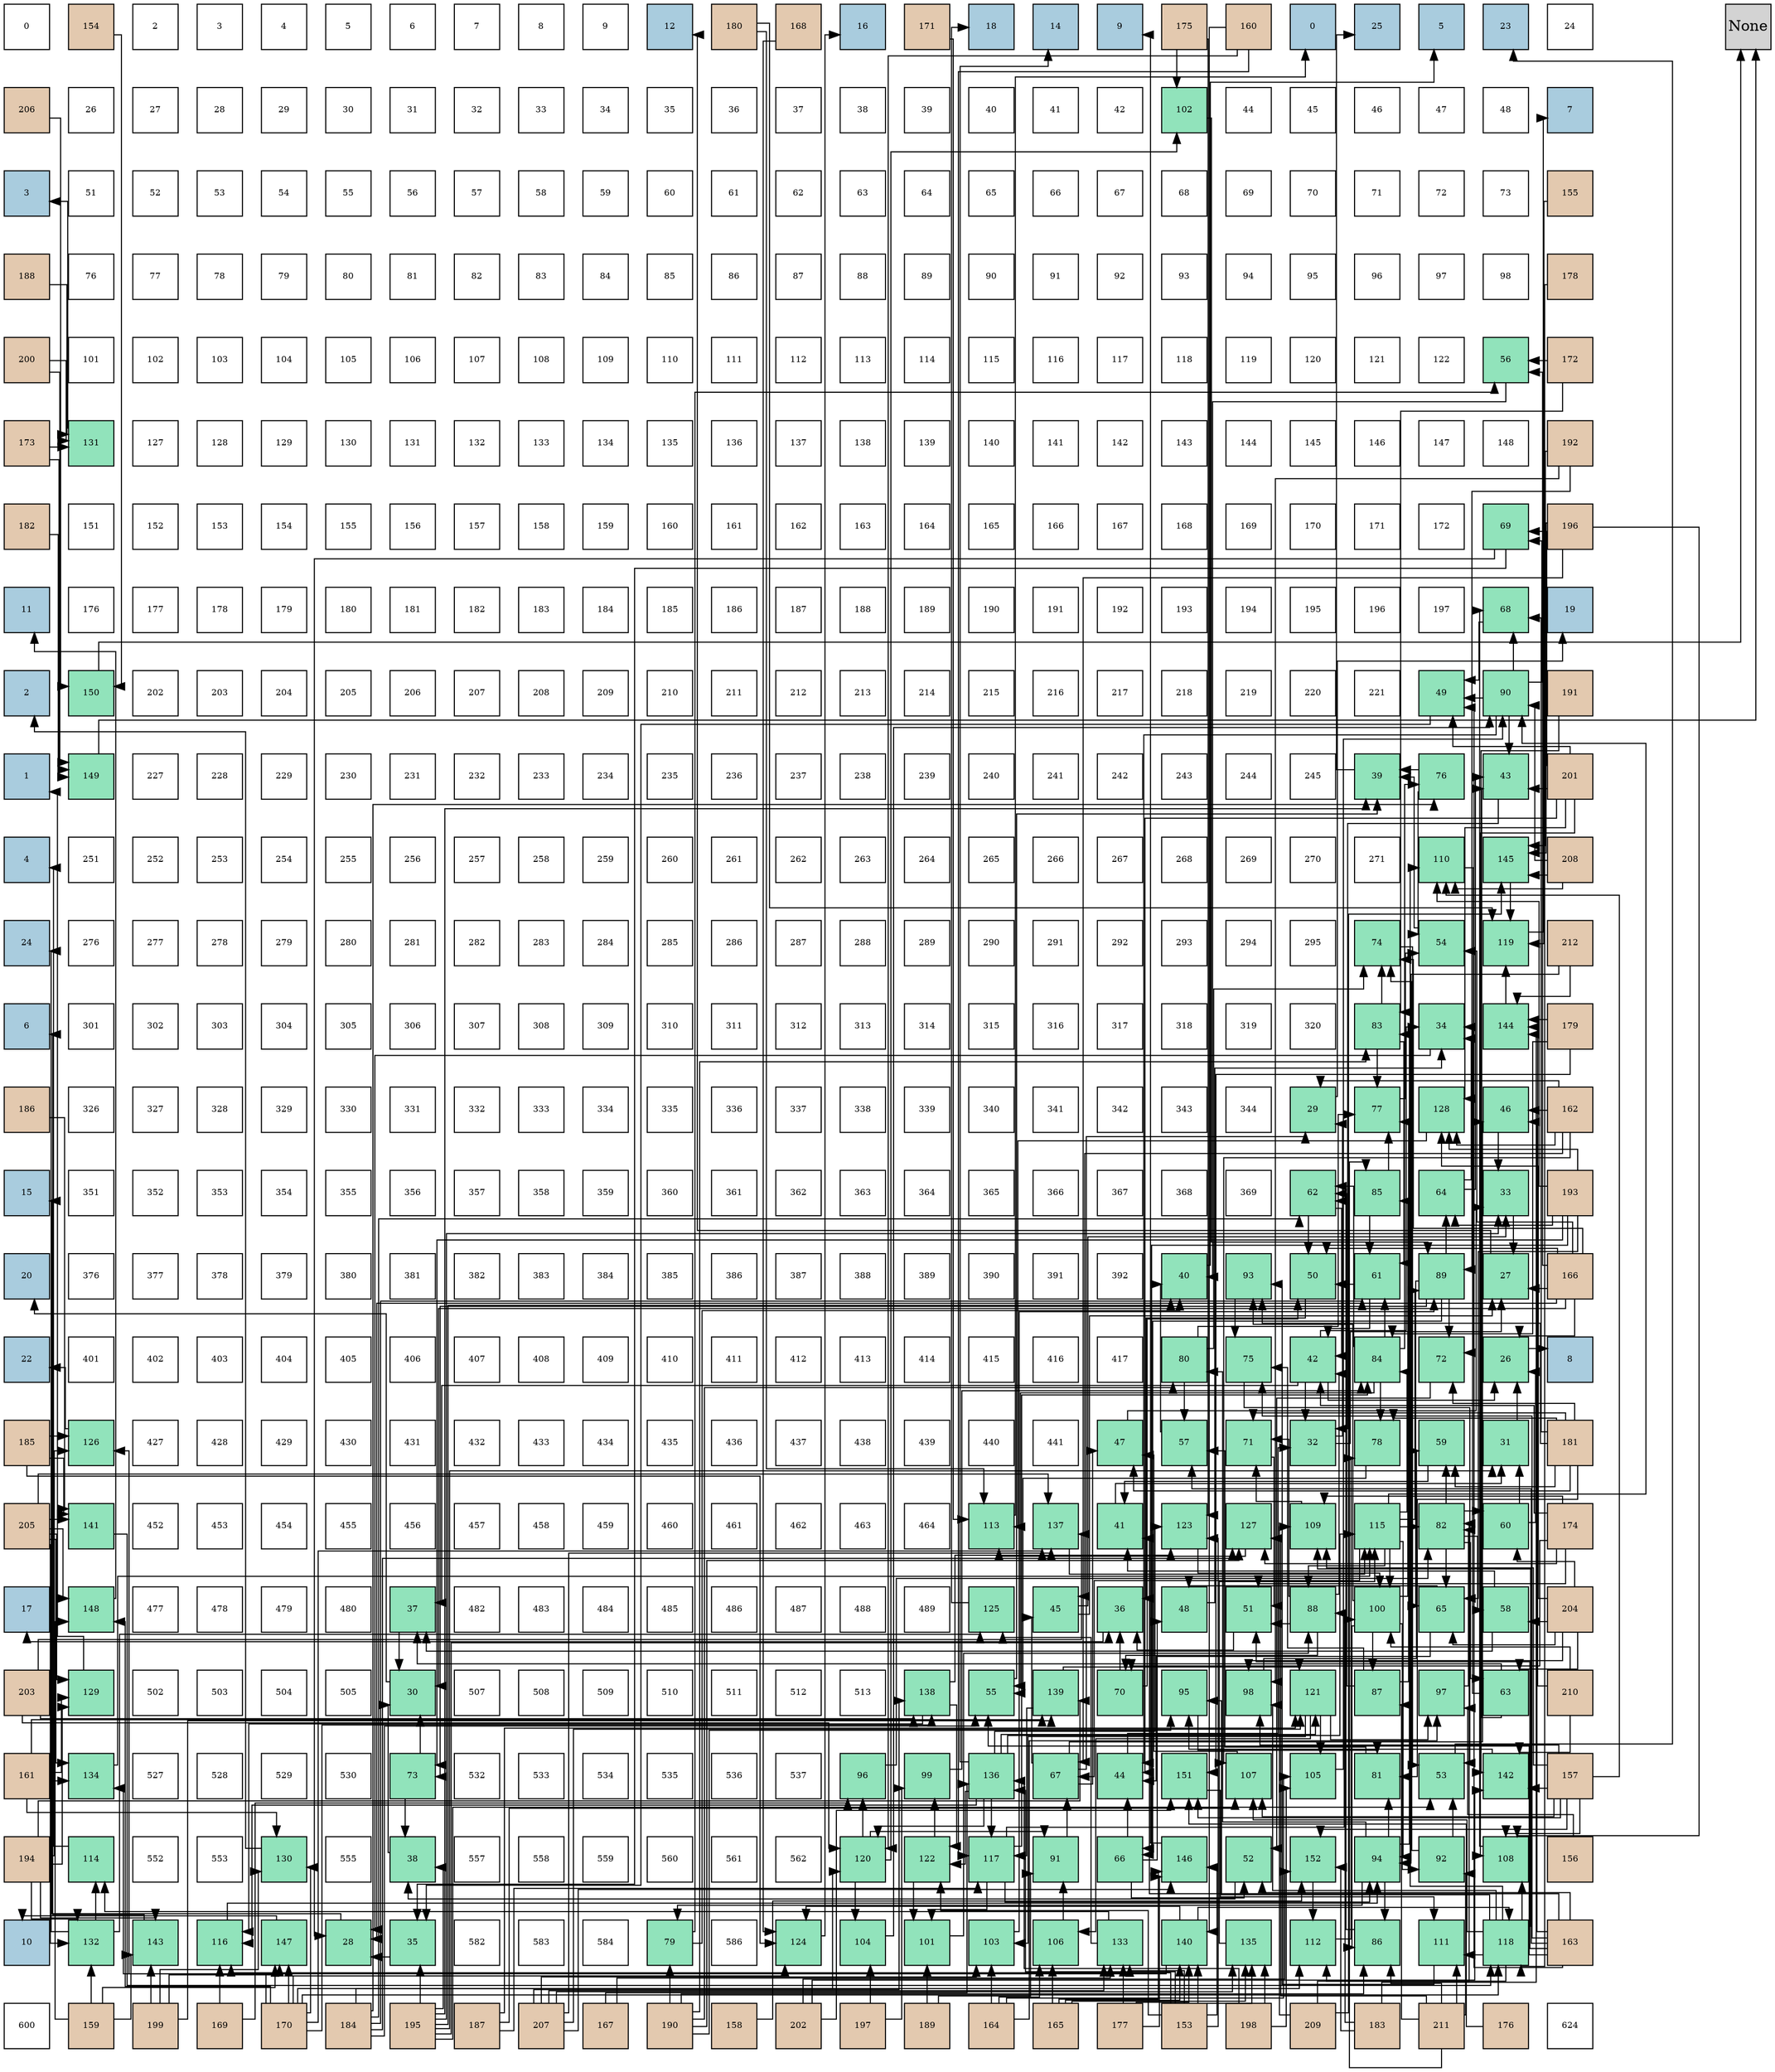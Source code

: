 digraph layout{
 rankdir=TB;
 splines=ortho;
 node [style=filled shape=square fixedsize=true width=0.6];
0[label="0", fontsize=8, fillcolor="#ffffff"];
1[label="154", fontsize=8, fillcolor="#e3c9af"];
2[label="2", fontsize=8, fillcolor="#ffffff"];
3[label="3", fontsize=8, fillcolor="#ffffff"];
4[label="4", fontsize=8, fillcolor="#ffffff"];
5[label="5", fontsize=8, fillcolor="#ffffff"];
6[label="6", fontsize=8, fillcolor="#ffffff"];
7[label="7", fontsize=8, fillcolor="#ffffff"];
8[label="8", fontsize=8, fillcolor="#ffffff"];
9[label="9", fontsize=8, fillcolor="#ffffff"];
10[label="12", fontsize=8, fillcolor="#a9ccde"];
11[label="180", fontsize=8, fillcolor="#e3c9af"];
12[label="168", fontsize=8, fillcolor="#e3c9af"];
13[label="16", fontsize=8, fillcolor="#a9ccde"];
14[label="171", fontsize=8, fillcolor="#e3c9af"];
15[label="18", fontsize=8, fillcolor="#a9ccde"];
16[label="14", fontsize=8, fillcolor="#a9ccde"];
17[label="9", fontsize=8, fillcolor="#a9ccde"];
18[label="175", fontsize=8, fillcolor="#e3c9af"];
19[label="160", fontsize=8, fillcolor="#e3c9af"];
20[label="0", fontsize=8, fillcolor="#a9ccde"];
21[label="25", fontsize=8, fillcolor="#a9ccde"];
22[label="5", fontsize=8, fillcolor="#a9ccde"];
23[label="23", fontsize=8, fillcolor="#a9ccde"];
24[label="24", fontsize=8, fillcolor="#ffffff"];
25[label="206", fontsize=8, fillcolor="#e3c9af"];
26[label="26", fontsize=8, fillcolor="#ffffff"];
27[label="27", fontsize=8, fillcolor="#ffffff"];
28[label="28", fontsize=8, fillcolor="#ffffff"];
29[label="29", fontsize=8, fillcolor="#ffffff"];
30[label="30", fontsize=8, fillcolor="#ffffff"];
31[label="31", fontsize=8, fillcolor="#ffffff"];
32[label="32", fontsize=8, fillcolor="#ffffff"];
33[label="33", fontsize=8, fillcolor="#ffffff"];
34[label="34", fontsize=8, fillcolor="#ffffff"];
35[label="35", fontsize=8, fillcolor="#ffffff"];
36[label="36", fontsize=8, fillcolor="#ffffff"];
37[label="37", fontsize=8, fillcolor="#ffffff"];
38[label="38", fontsize=8, fillcolor="#ffffff"];
39[label="39", fontsize=8, fillcolor="#ffffff"];
40[label="40", fontsize=8, fillcolor="#ffffff"];
41[label="41", fontsize=8, fillcolor="#ffffff"];
42[label="42", fontsize=8, fillcolor="#ffffff"];
43[label="102", fontsize=8, fillcolor="#91e3bb"];
44[label="44", fontsize=8, fillcolor="#ffffff"];
45[label="45", fontsize=8, fillcolor="#ffffff"];
46[label="46", fontsize=8, fillcolor="#ffffff"];
47[label="47", fontsize=8, fillcolor="#ffffff"];
48[label="48", fontsize=8, fillcolor="#ffffff"];
49[label="7", fontsize=8, fillcolor="#a9ccde"];
50[label="3", fontsize=8, fillcolor="#a9ccde"];
51[label="51", fontsize=8, fillcolor="#ffffff"];
52[label="52", fontsize=8, fillcolor="#ffffff"];
53[label="53", fontsize=8, fillcolor="#ffffff"];
54[label="54", fontsize=8, fillcolor="#ffffff"];
55[label="55", fontsize=8, fillcolor="#ffffff"];
56[label="56", fontsize=8, fillcolor="#ffffff"];
57[label="57", fontsize=8, fillcolor="#ffffff"];
58[label="58", fontsize=8, fillcolor="#ffffff"];
59[label="59", fontsize=8, fillcolor="#ffffff"];
60[label="60", fontsize=8, fillcolor="#ffffff"];
61[label="61", fontsize=8, fillcolor="#ffffff"];
62[label="62", fontsize=8, fillcolor="#ffffff"];
63[label="63", fontsize=8, fillcolor="#ffffff"];
64[label="64", fontsize=8, fillcolor="#ffffff"];
65[label="65", fontsize=8, fillcolor="#ffffff"];
66[label="66", fontsize=8, fillcolor="#ffffff"];
67[label="67", fontsize=8, fillcolor="#ffffff"];
68[label="68", fontsize=8, fillcolor="#ffffff"];
69[label="69", fontsize=8, fillcolor="#ffffff"];
70[label="70", fontsize=8, fillcolor="#ffffff"];
71[label="71", fontsize=8, fillcolor="#ffffff"];
72[label="72", fontsize=8, fillcolor="#ffffff"];
73[label="73", fontsize=8, fillcolor="#ffffff"];
74[label="155", fontsize=8, fillcolor="#e3c9af"];
75[label="188", fontsize=8, fillcolor="#e3c9af"];
76[label="76", fontsize=8, fillcolor="#ffffff"];
77[label="77", fontsize=8, fillcolor="#ffffff"];
78[label="78", fontsize=8, fillcolor="#ffffff"];
79[label="79", fontsize=8, fillcolor="#ffffff"];
80[label="80", fontsize=8, fillcolor="#ffffff"];
81[label="81", fontsize=8, fillcolor="#ffffff"];
82[label="82", fontsize=8, fillcolor="#ffffff"];
83[label="83", fontsize=8, fillcolor="#ffffff"];
84[label="84", fontsize=8, fillcolor="#ffffff"];
85[label="85", fontsize=8, fillcolor="#ffffff"];
86[label="86", fontsize=8, fillcolor="#ffffff"];
87[label="87", fontsize=8, fillcolor="#ffffff"];
88[label="88", fontsize=8, fillcolor="#ffffff"];
89[label="89", fontsize=8, fillcolor="#ffffff"];
90[label="90", fontsize=8, fillcolor="#ffffff"];
91[label="91", fontsize=8, fillcolor="#ffffff"];
92[label="92", fontsize=8, fillcolor="#ffffff"];
93[label="93", fontsize=8, fillcolor="#ffffff"];
94[label="94", fontsize=8, fillcolor="#ffffff"];
95[label="95", fontsize=8, fillcolor="#ffffff"];
96[label="96", fontsize=8, fillcolor="#ffffff"];
97[label="97", fontsize=8, fillcolor="#ffffff"];
98[label="98", fontsize=8, fillcolor="#ffffff"];
99[label="178", fontsize=8, fillcolor="#e3c9af"];
100[label="200", fontsize=8, fillcolor="#e3c9af"];
101[label="101", fontsize=8, fillcolor="#ffffff"];
102[label="102", fontsize=8, fillcolor="#ffffff"];
103[label="103", fontsize=8, fillcolor="#ffffff"];
104[label="104", fontsize=8, fillcolor="#ffffff"];
105[label="105", fontsize=8, fillcolor="#ffffff"];
106[label="106", fontsize=8, fillcolor="#ffffff"];
107[label="107", fontsize=8, fillcolor="#ffffff"];
108[label="108", fontsize=8, fillcolor="#ffffff"];
109[label="109", fontsize=8, fillcolor="#ffffff"];
110[label="110", fontsize=8, fillcolor="#ffffff"];
111[label="111", fontsize=8, fillcolor="#ffffff"];
112[label="112", fontsize=8, fillcolor="#ffffff"];
113[label="113", fontsize=8, fillcolor="#ffffff"];
114[label="114", fontsize=8, fillcolor="#ffffff"];
115[label="115", fontsize=8, fillcolor="#ffffff"];
116[label="116", fontsize=8, fillcolor="#ffffff"];
117[label="117", fontsize=8, fillcolor="#ffffff"];
118[label="118", fontsize=8, fillcolor="#ffffff"];
119[label="119", fontsize=8, fillcolor="#ffffff"];
120[label="120", fontsize=8, fillcolor="#ffffff"];
121[label="121", fontsize=8, fillcolor="#ffffff"];
122[label="122", fontsize=8, fillcolor="#ffffff"];
123[label="56", fontsize=8, fillcolor="#91e3bb"];
124[label="172", fontsize=8, fillcolor="#e3c9af"];
125[label="173", fontsize=8, fillcolor="#e3c9af"];
126[label="131", fontsize=8, fillcolor="#91e3bb"];
127[label="127", fontsize=8, fillcolor="#ffffff"];
128[label="128", fontsize=8, fillcolor="#ffffff"];
129[label="129", fontsize=8, fillcolor="#ffffff"];
130[label="130", fontsize=8, fillcolor="#ffffff"];
131[label="131", fontsize=8, fillcolor="#ffffff"];
132[label="132", fontsize=8, fillcolor="#ffffff"];
133[label="133", fontsize=8, fillcolor="#ffffff"];
134[label="134", fontsize=8, fillcolor="#ffffff"];
135[label="135", fontsize=8, fillcolor="#ffffff"];
136[label="136", fontsize=8, fillcolor="#ffffff"];
137[label="137", fontsize=8, fillcolor="#ffffff"];
138[label="138", fontsize=8, fillcolor="#ffffff"];
139[label="139", fontsize=8, fillcolor="#ffffff"];
140[label="140", fontsize=8, fillcolor="#ffffff"];
141[label="141", fontsize=8, fillcolor="#ffffff"];
142[label="142", fontsize=8, fillcolor="#ffffff"];
143[label="143", fontsize=8, fillcolor="#ffffff"];
144[label="144", fontsize=8, fillcolor="#ffffff"];
145[label="145", fontsize=8, fillcolor="#ffffff"];
146[label="146", fontsize=8, fillcolor="#ffffff"];
147[label="147", fontsize=8, fillcolor="#ffffff"];
148[label="148", fontsize=8, fillcolor="#ffffff"];
149[label="192", fontsize=8, fillcolor="#e3c9af"];
150[label="182", fontsize=8, fillcolor="#e3c9af"];
151[label="151", fontsize=8, fillcolor="#ffffff"];
152[label="152", fontsize=8, fillcolor="#ffffff"];
153[label="153", fontsize=8, fillcolor="#ffffff"];
154[label="154", fontsize=8, fillcolor="#ffffff"];
155[label="155", fontsize=8, fillcolor="#ffffff"];
156[label="156", fontsize=8, fillcolor="#ffffff"];
157[label="157", fontsize=8, fillcolor="#ffffff"];
158[label="158", fontsize=8, fillcolor="#ffffff"];
159[label="159", fontsize=8, fillcolor="#ffffff"];
160[label="160", fontsize=8, fillcolor="#ffffff"];
161[label="161", fontsize=8, fillcolor="#ffffff"];
162[label="162", fontsize=8, fillcolor="#ffffff"];
163[label="163", fontsize=8, fillcolor="#ffffff"];
164[label="164", fontsize=8, fillcolor="#ffffff"];
165[label="165", fontsize=8, fillcolor="#ffffff"];
166[label="166", fontsize=8, fillcolor="#ffffff"];
167[label="167", fontsize=8, fillcolor="#ffffff"];
168[label="168", fontsize=8, fillcolor="#ffffff"];
169[label="169", fontsize=8, fillcolor="#ffffff"];
170[label="170", fontsize=8, fillcolor="#ffffff"];
171[label="171", fontsize=8, fillcolor="#ffffff"];
172[label="172", fontsize=8, fillcolor="#ffffff"];
173[label="69", fontsize=8, fillcolor="#91e3bb"];
174[label="196", fontsize=8, fillcolor="#e3c9af"];
175[label="11", fontsize=8, fillcolor="#a9ccde"];
176[label="176", fontsize=8, fillcolor="#ffffff"];
177[label="177", fontsize=8, fillcolor="#ffffff"];
178[label="178", fontsize=8, fillcolor="#ffffff"];
179[label="179", fontsize=8, fillcolor="#ffffff"];
180[label="180", fontsize=8, fillcolor="#ffffff"];
181[label="181", fontsize=8, fillcolor="#ffffff"];
182[label="182", fontsize=8, fillcolor="#ffffff"];
183[label="183", fontsize=8, fillcolor="#ffffff"];
184[label="184", fontsize=8, fillcolor="#ffffff"];
185[label="185", fontsize=8, fillcolor="#ffffff"];
186[label="186", fontsize=8, fillcolor="#ffffff"];
187[label="187", fontsize=8, fillcolor="#ffffff"];
188[label="188", fontsize=8, fillcolor="#ffffff"];
189[label="189", fontsize=8, fillcolor="#ffffff"];
190[label="190", fontsize=8, fillcolor="#ffffff"];
191[label="191", fontsize=8, fillcolor="#ffffff"];
192[label="192", fontsize=8, fillcolor="#ffffff"];
193[label="193", fontsize=8, fillcolor="#ffffff"];
194[label="194", fontsize=8, fillcolor="#ffffff"];
195[label="195", fontsize=8, fillcolor="#ffffff"];
196[label="196", fontsize=8, fillcolor="#ffffff"];
197[label="197", fontsize=8, fillcolor="#ffffff"];
198[label="68", fontsize=8, fillcolor="#91e3bb"];
199[label="19", fontsize=8, fillcolor="#a9ccde"];
200[label="2", fontsize=8, fillcolor="#a9ccde"];
201[label="150", fontsize=8, fillcolor="#91e3bb"];
202[label="202", fontsize=8, fillcolor="#ffffff"];
203[label="203", fontsize=8, fillcolor="#ffffff"];
204[label="204", fontsize=8, fillcolor="#ffffff"];
205[label="205", fontsize=8, fillcolor="#ffffff"];
206[label="206", fontsize=8, fillcolor="#ffffff"];
207[label="207", fontsize=8, fillcolor="#ffffff"];
208[label="208", fontsize=8, fillcolor="#ffffff"];
209[label="209", fontsize=8, fillcolor="#ffffff"];
210[label="210", fontsize=8, fillcolor="#ffffff"];
211[label="211", fontsize=8, fillcolor="#ffffff"];
212[label="212", fontsize=8, fillcolor="#ffffff"];
213[label="213", fontsize=8, fillcolor="#ffffff"];
214[label="214", fontsize=8, fillcolor="#ffffff"];
215[label="215", fontsize=8, fillcolor="#ffffff"];
216[label="216", fontsize=8, fillcolor="#ffffff"];
217[label="217", fontsize=8, fillcolor="#ffffff"];
218[label="218", fontsize=8, fillcolor="#ffffff"];
219[label="219", fontsize=8, fillcolor="#ffffff"];
220[label="220", fontsize=8, fillcolor="#ffffff"];
221[label="221", fontsize=8, fillcolor="#ffffff"];
222[label="49", fontsize=8, fillcolor="#91e3bb"];
223[label="90", fontsize=8, fillcolor="#91e3bb"];
224[label="191", fontsize=8, fillcolor="#e3c9af"];
225[label="1", fontsize=8, fillcolor="#a9ccde"];
226[label="149", fontsize=8, fillcolor="#91e3bb"];
227[label="227", fontsize=8, fillcolor="#ffffff"];
228[label="228", fontsize=8, fillcolor="#ffffff"];
229[label="229", fontsize=8, fillcolor="#ffffff"];
230[label="230", fontsize=8, fillcolor="#ffffff"];
231[label="231", fontsize=8, fillcolor="#ffffff"];
232[label="232", fontsize=8, fillcolor="#ffffff"];
233[label="233", fontsize=8, fillcolor="#ffffff"];
234[label="234", fontsize=8, fillcolor="#ffffff"];
235[label="235", fontsize=8, fillcolor="#ffffff"];
236[label="236", fontsize=8, fillcolor="#ffffff"];
237[label="237", fontsize=8, fillcolor="#ffffff"];
238[label="238", fontsize=8, fillcolor="#ffffff"];
239[label="239", fontsize=8, fillcolor="#ffffff"];
240[label="240", fontsize=8, fillcolor="#ffffff"];
241[label="241", fontsize=8, fillcolor="#ffffff"];
242[label="242", fontsize=8, fillcolor="#ffffff"];
243[label="243", fontsize=8, fillcolor="#ffffff"];
244[label="244", fontsize=8, fillcolor="#ffffff"];
245[label="245", fontsize=8, fillcolor="#ffffff"];
246[label="39", fontsize=8, fillcolor="#91e3bb"];
247[label="76", fontsize=8, fillcolor="#91e3bb"];
248[label="43", fontsize=8, fillcolor="#91e3bb"];
249[label="201", fontsize=8, fillcolor="#e3c9af"];
250[label="4", fontsize=8, fillcolor="#a9ccde"];
251[label="251", fontsize=8, fillcolor="#ffffff"];
252[label="252", fontsize=8, fillcolor="#ffffff"];
253[label="253", fontsize=8, fillcolor="#ffffff"];
254[label="254", fontsize=8, fillcolor="#ffffff"];
255[label="255", fontsize=8, fillcolor="#ffffff"];
256[label="256", fontsize=8, fillcolor="#ffffff"];
257[label="257", fontsize=8, fillcolor="#ffffff"];
258[label="258", fontsize=8, fillcolor="#ffffff"];
259[label="259", fontsize=8, fillcolor="#ffffff"];
260[label="260", fontsize=8, fillcolor="#ffffff"];
261[label="261", fontsize=8, fillcolor="#ffffff"];
262[label="262", fontsize=8, fillcolor="#ffffff"];
263[label="263", fontsize=8, fillcolor="#ffffff"];
264[label="264", fontsize=8, fillcolor="#ffffff"];
265[label="265", fontsize=8, fillcolor="#ffffff"];
266[label="266", fontsize=8, fillcolor="#ffffff"];
267[label="267", fontsize=8, fillcolor="#ffffff"];
268[label="268", fontsize=8, fillcolor="#ffffff"];
269[label="269", fontsize=8, fillcolor="#ffffff"];
270[label="270", fontsize=8, fillcolor="#ffffff"];
271[label="271", fontsize=8, fillcolor="#ffffff"];
272[label="110", fontsize=8, fillcolor="#91e3bb"];
273[label="145", fontsize=8, fillcolor="#91e3bb"];
274[label="208", fontsize=8, fillcolor="#e3c9af"];
275[label="24", fontsize=8, fillcolor="#a9ccde"];
276[label="276", fontsize=8, fillcolor="#ffffff"];
277[label="277", fontsize=8, fillcolor="#ffffff"];
278[label="278", fontsize=8, fillcolor="#ffffff"];
279[label="279", fontsize=8, fillcolor="#ffffff"];
280[label="280", fontsize=8, fillcolor="#ffffff"];
281[label="281", fontsize=8, fillcolor="#ffffff"];
282[label="282", fontsize=8, fillcolor="#ffffff"];
283[label="283", fontsize=8, fillcolor="#ffffff"];
284[label="284", fontsize=8, fillcolor="#ffffff"];
285[label="285", fontsize=8, fillcolor="#ffffff"];
286[label="286", fontsize=8, fillcolor="#ffffff"];
287[label="287", fontsize=8, fillcolor="#ffffff"];
288[label="288", fontsize=8, fillcolor="#ffffff"];
289[label="289", fontsize=8, fillcolor="#ffffff"];
290[label="290", fontsize=8, fillcolor="#ffffff"];
291[label="291", fontsize=8, fillcolor="#ffffff"];
292[label="292", fontsize=8, fillcolor="#ffffff"];
293[label="293", fontsize=8, fillcolor="#ffffff"];
294[label="294", fontsize=8, fillcolor="#ffffff"];
295[label="295", fontsize=8, fillcolor="#ffffff"];
296[label="74", fontsize=8, fillcolor="#91e3bb"];
297[label="54", fontsize=8, fillcolor="#91e3bb"];
298[label="119", fontsize=8, fillcolor="#91e3bb"];
299[label="212", fontsize=8, fillcolor="#e3c9af"];
300[label="6", fontsize=8, fillcolor="#a9ccde"];
301[label="301", fontsize=8, fillcolor="#ffffff"];
302[label="302", fontsize=8, fillcolor="#ffffff"];
303[label="303", fontsize=8, fillcolor="#ffffff"];
304[label="304", fontsize=8, fillcolor="#ffffff"];
305[label="305", fontsize=8, fillcolor="#ffffff"];
306[label="306", fontsize=8, fillcolor="#ffffff"];
307[label="307", fontsize=8, fillcolor="#ffffff"];
308[label="308", fontsize=8, fillcolor="#ffffff"];
309[label="309", fontsize=8, fillcolor="#ffffff"];
310[label="310", fontsize=8, fillcolor="#ffffff"];
311[label="311", fontsize=8, fillcolor="#ffffff"];
312[label="312", fontsize=8, fillcolor="#ffffff"];
313[label="313", fontsize=8, fillcolor="#ffffff"];
314[label="314", fontsize=8, fillcolor="#ffffff"];
315[label="315", fontsize=8, fillcolor="#ffffff"];
316[label="316", fontsize=8, fillcolor="#ffffff"];
317[label="317", fontsize=8, fillcolor="#ffffff"];
318[label="318", fontsize=8, fillcolor="#ffffff"];
319[label="319", fontsize=8, fillcolor="#ffffff"];
320[label="320", fontsize=8, fillcolor="#ffffff"];
321[label="83", fontsize=8, fillcolor="#91e3bb"];
322[label="34", fontsize=8, fillcolor="#91e3bb"];
323[label="144", fontsize=8, fillcolor="#91e3bb"];
324[label="179", fontsize=8, fillcolor="#e3c9af"];
325[label="186", fontsize=8, fillcolor="#e3c9af"];
326[label="326", fontsize=8, fillcolor="#ffffff"];
327[label="327", fontsize=8, fillcolor="#ffffff"];
328[label="328", fontsize=8, fillcolor="#ffffff"];
329[label="329", fontsize=8, fillcolor="#ffffff"];
330[label="330", fontsize=8, fillcolor="#ffffff"];
331[label="331", fontsize=8, fillcolor="#ffffff"];
332[label="332", fontsize=8, fillcolor="#ffffff"];
333[label="333", fontsize=8, fillcolor="#ffffff"];
334[label="334", fontsize=8, fillcolor="#ffffff"];
335[label="335", fontsize=8, fillcolor="#ffffff"];
336[label="336", fontsize=8, fillcolor="#ffffff"];
337[label="337", fontsize=8, fillcolor="#ffffff"];
338[label="338", fontsize=8, fillcolor="#ffffff"];
339[label="339", fontsize=8, fillcolor="#ffffff"];
340[label="340", fontsize=8, fillcolor="#ffffff"];
341[label="341", fontsize=8, fillcolor="#ffffff"];
342[label="342", fontsize=8, fillcolor="#ffffff"];
343[label="343", fontsize=8, fillcolor="#ffffff"];
344[label="344", fontsize=8, fillcolor="#ffffff"];
345[label="29", fontsize=8, fillcolor="#91e3bb"];
346[label="77", fontsize=8, fillcolor="#91e3bb"];
347[label="128", fontsize=8, fillcolor="#91e3bb"];
348[label="46", fontsize=8, fillcolor="#91e3bb"];
349[label="162", fontsize=8, fillcolor="#e3c9af"];
350[label="15", fontsize=8, fillcolor="#a9ccde"];
351[label="351", fontsize=8, fillcolor="#ffffff"];
352[label="352", fontsize=8, fillcolor="#ffffff"];
353[label="353", fontsize=8, fillcolor="#ffffff"];
354[label="354", fontsize=8, fillcolor="#ffffff"];
355[label="355", fontsize=8, fillcolor="#ffffff"];
356[label="356", fontsize=8, fillcolor="#ffffff"];
357[label="357", fontsize=8, fillcolor="#ffffff"];
358[label="358", fontsize=8, fillcolor="#ffffff"];
359[label="359", fontsize=8, fillcolor="#ffffff"];
360[label="360", fontsize=8, fillcolor="#ffffff"];
361[label="361", fontsize=8, fillcolor="#ffffff"];
362[label="362", fontsize=8, fillcolor="#ffffff"];
363[label="363", fontsize=8, fillcolor="#ffffff"];
364[label="364", fontsize=8, fillcolor="#ffffff"];
365[label="365", fontsize=8, fillcolor="#ffffff"];
366[label="366", fontsize=8, fillcolor="#ffffff"];
367[label="367", fontsize=8, fillcolor="#ffffff"];
368[label="368", fontsize=8, fillcolor="#ffffff"];
369[label="369", fontsize=8, fillcolor="#ffffff"];
370[label="62", fontsize=8, fillcolor="#91e3bb"];
371[label="85", fontsize=8, fillcolor="#91e3bb"];
372[label="64", fontsize=8, fillcolor="#91e3bb"];
373[label="33", fontsize=8, fillcolor="#91e3bb"];
374[label="193", fontsize=8, fillcolor="#e3c9af"];
375[label="20", fontsize=8, fillcolor="#a9ccde"];
376[label="376", fontsize=8, fillcolor="#ffffff"];
377[label="377", fontsize=8, fillcolor="#ffffff"];
378[label="378", fontsize=8, fillcolor="#ffffff"];
379[label="379", fontsize=8, fillcolor="#ffffff"];
380[label="380", fontsize=8, fillcolor="#ffffff"];
381[label="381", fontsize=8, fillcolor="#ffffff"];
382[label="382", fontsize=8, fillcolor="#ffffff"];
383[label="383", fontsize=8, fillcolor="#ffffff"];
384[label="384", fontsize=8, fillcolor="#ffffff"];
385[label="385", fontsize=8, fillcolor="#ffffff"];
386[label="386", fontsize=8, fillcolor="#ffffff"];
387[label="387", fontsize=8, fillcolor="#ffffff"];
388[label="388", fontsize=8, fillcolor="#ffffff"];
389[label="389", fontsize=8, fillcolor="#ffffff"];
390[label="390", fontsize=8, fillcolor="#ffffff"];
391[label="391", fontsize=8, fillcolor="#ffffff"];
392[label="392", fontsize=8, fillcolor="#ffffff"];
393[label="40", fontsize=8, fillcolor="#91e3bb"];
394[label="93", fontsize=8, fillcolor="#91e3bb"];
395[label="50", fontsize=8, fillcolor="#91e3bb"];
396[label="61", fontsize=8, fillcolor="#91e3bb"];
397[label="89", fontsize=8, fillcolor="#91e3bb"];
398[label="27", fontsize=8, fillcolor="#91e3bb"];
399[label="166", fontsize=8, fillcolor="#e3c9af"];
400[label="22", fontsize=8, fillcolor="#a9ccde"];
401[label="401", fontsize=8, fillcolor="#ffffff"];
402[label="402", fontsize=8, fillcolor="#ffffff"];
403[label="403", fontsize=8, fillcolor="#ffffff"];
404[label="404", fontsize=8, fillcolor="#ffffff"];
405[label="405", fontsize=8, fillcolor="#ffffff"];
406[label="406", fontsize=8, fillcolor="#ffffff"];
407[label="407", fontsize=8, fillcolor="#ffffff"];
408[label="408", fontsize=8, fillcolor="#ffffff"];
409[label="409", fontsize=8, fillcolor="#ffffff"];
410[label="410", fontsize=8, fillcolor="#ffffff"];
411[label="411", fontsize=8, fillcolor="#ffffff"];
412[label="412", fontsize=8, fillcolor="#ffffff"];
413[label="413", fontsize=8, fillcolor="#ffffff"];
414[label="414", fontsize=8, fillcolor="#ffffff"];
415[label="415", fontsize=8, fillcolor="#ffffff"];
416[label="416", fontsize=8, fillcolor="#ffffff"];
417[label="417", fontsize=8, fillcolor="#ffffff"];
418[label="80", fontsize=8, fillcolor="#91e3bb"];
419[label="75", fontsize=8, fillcolor="#91e3bb"];
420[label="42", fontsize=8, fillcolor="#91e3bb"];
421[label="84", fontsize=8, fillcolor="#91e3bb"];
422[label="72", fontsize=8, fillcolor="#91e3bb"];
423[label="26", fontsize=8, fillcolor="#91e3bb"];
424[label="8", fontsize=8, fillcolor="#a9ccde"];
425[label="185", fontsize=8, fillcolor="#e3c9af"];
426[label="126", fontsize=8, fillcolor="#91e3bb"];
427[label="427", fontsize=8, fillcolor="#ffffff"];
428[label="428", fontsize=8, fillcolor="#ffffff"];
429[label="429", fontsize=8, fillcolor="#ffffff"];
430[label="430", fontsize=8, fillcolor="#ffffff"];
431[label="431", fontsize=8, fillcolor="#ffffff"];
432[label="432", fontsize=8, fillcolor="#ffffff"];
433[label="433", fontsize=8, fillcolor="#ffffff"];
434[label="434", fontsize=8, fillcolor="#ffffff"];
435[label="435", fontsize=8, fillcolor="#ffffff"];
436[label="436", fontsize=8, fillcolor="#ffffff"];
437[label="437", fontsize=8, fillcolor="#ffffff"];
438[label="438", fontsize=8, fillcolor="#ffffff"];
439[label="439", fontsize=8, fillcolor="#ffffff"];
440[label="440", fontsize=8, fillcolor="#ffffff"];
441[label="441", fontsize=8, fillcolor="#ffffff"];
442[label="47", fontsize=8, fillcolor="#91e3bb"];
443[label="57", fontsize=8, fillcolor="#91e3bb"];
444[label="71", fontsize=8, fillcolor="#91e3bb"];
445[label="32", fontsize=8, fillcolor="#91e3bb"];
446[label="78", fontsize=8, fillcolor="#91e3bb"];
447[label="59", fontsize=8, fillcolor="#91e3bb"];
448[label="31", fontsize=8, fillcolor="#91e3bb"];
449[label="181", fontsize=8, fillcolor="#e3c9af"];
450[label="205", fontsize=8, fillcolor="#e3c9af"];
451[label="141", fontsize=8, fillcolor="#91e3bb"];
452[label="452", fontsize=8, fillcolor="#ffffff"];
453[label="453", fontsize=8, fillcolor="#ffffff"];
454[label="454", fontsize=8, fillcolor="#ffffff"];
455[label="455", fontsize=8, fillcolor="#ffffff"];
456[label="456", fontsize=8, fillcolor="#ffffff"];
457[label="457", fontsize=8, fillcolor="#ffffff"];
458[label="458", fontsize=8, fillcolor="#ffffff"];
459[label="459", fontsize=8, fillcolor="#ffffff"];
460[label="460", fontsize=8, fillcolor="#ffffff"];
461[label="461", fontsize=8, fillcolor="#ffffff"];
462[label="462", fontsize=8, fillcolor="#ffffff"];
463[label="463", fontsize=8, fillcolor="#ffffff"];
464[label="464", fontsize=8, fillcolor="#ffffff"];
465[label="113", fontsize=8, fillcolor="#91e3bb"];
466[label="137", fontsize=8, fillcolor="#91e3bb"];
467[label="41", fontsize=8, fillcolor="#91e3bb"];
468[label="123", fontsize=8, fillcolor="#91e3bb"];
469[label="127", fontsize=8, fillcolor="#91e3bb"];
470[label="109", fontsize=8, fillcolor="#91e3bb"];
471[label="115", fontsize=8, fillcolor="#91e3bb"];
472[label="82", fontsize=8, fillcolor="#91e3bb"];
473[label="60", fontsize=8, fillcolor="#91e3bb"];
474[label="174", fontsize=8, fillcolor="#e3c9af"];
475[label="17", fontsize=8, fillcolor="#a9ccde"];
476[label="148", fontsize=8, fillcolor="#91e3bb"];
477[label="477", fontsize=8, fillcolor="#ffffff"];
478[label="478", fontsize=8, fillcolor="#ffffff"];
479[label="479", fontsize=8, fillcolor="#ffffff"];
480[label="480", fontsize=8, fillcolor="#ffffff"];
481[label="37", fontsize=8, fillcolor="#91e3bb"];
482[label="482", fontsize=8, fillcolor="#ffffff"];
483[label="483", fontsize=8, fillcolor="#ffffff"];
484[label="484", fontsize=8, fillcolor="#ffffff"];
485[label="485", fontsize=8, fillcolor="#ffffff"];
486[label="486", fontsize=8, fillcolor="#ffffff"];
487[label="487", fontsize=8, fillcolor="#ffffff"];
488[label="488", fontsize=8, fillcolor="#ffffff"];
489[label="489", fontsize=8, fillcolor="#ffffff"];
490[label="125", fontsize=8, fillcolor="#91e3bb"];
491[label="45", fontsize=8, fillcolor="#91e3bb"];
492[label="36", fontsize=8, fillcolor="#91e3bb"];
493[label="48", fontsize=8, fillcolor="#91e3bb"];
494[label="51", fontsize=8, fillcolor="#91e3bb"];
495[label="88", fontsize=8, fillcolor="#91e3bb"];
496[label="100", fontsize=8, fillcolor="#91e3bb"];
497[label="65", fontsize=8, fillcolor="#91e3bb"];
498[label="58", fontsize=8, fillcolor="#91e3bb"];
499[label="204", fontsize=8, fillcolor="#e3c9af"];
500[label="203", fontsize=8, fillcolor="#e3c9af"];
501[label="129", fontsize=8, fillcolor="#91e3bb"];
502[label="502", fontsize=8, fillcolor="#ffffff"];
503[label="503", fontsize=8, fillcolor="#ffffff"];
504[label="504", fontsize=8, fillcolor="#ffffff"];
505[label="505", fontsize=8, fillcolor="#ffffff"];
506[label="30", fontsize=8, fillcolor="#91e3bb"];
507[label="507", fontsize=8, fillcolor="#ffffff"];
508[label="508", fontsize=8, fillcolor="#ffffff"];
509[label="509", fontsize=8, fillcolor="#ffffff"];
510[label="510", fontsize=8, fillcolor="#ffffff"];
511[label="511", fontsize=8, fillcolor="#ffffff"];
512[label="512", fontsize=8, fillcolor="#ffffff"];
513[label="513", fontsize=8, fillcolor="#ffffff"];
514[label="138", fontsize=8, fillcolor="#91e3bb"];
515[label="55", fontsize=8, fillcolor="#91e3bb"];
516[label="139", fontsize=8, fillcolor="#91e3bb"];
517[label="70", fontsize=8, fillcolor="#91e3bb"];
518[label="95", fontsize=8, fillcolor="#91e3bb"];
519[label="98", fontsize=8, fillcolor="#91e3bb"];
520[label="121", fontsize=8, fillcolor="#91e3bb"];
521[label="87", fontsize=8, fillcolor="#91e3bb"];
522[label="97", fontsize=8, fillcolor="#91e3bb"];
523[label="63", fontsize=8, fillcolor="#91e3bb"];
524[label="210", fontsize=8, fillcolor="#e3c9af"];
525[label="161", fontsize=8, fillcolor="#e3c9af"];
526[label="134", fontsize=8, fillcolor="#91e3bb"];
527[label="527", fontsize=8, fillcolor="#ffffff"];
528[label="528", fontsize=8, fillcolor="#ffffff"];
529[label="529", fontsize=8, fillcolor="#ffffff"];
530[label="530", fontsize=8, fillcolor="#ffffff"];
531[label="73", fontsize=8, fillcolor="#91e3bb"];
532[label="532", fontsize=8, fillcolor="#ffffff"];
533[label="533", fontsize=8, fillcolor="#ffffff"];
534[label="534", fontsize=8, fillcolor="#ffffff"];
535[label="535", fontsize=8, fillcolor="#ffffff"];
536[label="536", fontsize=8, fillcolor="#ffffff"];
537[label="537", fontsize=8, fillcolor="#ffffff"];
538[label="96", fontsize=8, fillcolor="#91e3bb"];
539[label="99", fontsize=8, fillcolor="#91e3bb"];
540[label="136", fontsize=8, fillcolor="#91e3bb"];
541[label="67", fontsize=8, fillcolor="#91e3bb"];
542[label="44", fontsize=8, fillcolor="#91e3bb"];
543[label="151", fontsize=8, fillcolor="#91e3bb"];
544[label="107", fontsize=8, fillcolor="#91e3bb"];
545[label="105", fontsize=8, fillcolor="#91e3bb"];
546[label="81", fontsize=8, fillcolor="#91e3bb"];
547[label="53", fontsize=8, fillcolor="#91e3bb"];
548[label="142", fontsize=8, fillcolor="#91e3bb"];
549[label="157", fontsize=8, fillcolor="#e3c9af"];
550[label="194", fontsize=8, fillcolor="#e3c9af"];
551[label="114", fontsize=8, fillcolor="#91e3bb"];
552[label="552", fontsize=8, fillcolor="#ffffff"];
553[label="553", fontsize=8, fillcolor="#ffffff"];
554[label="130", fontsize=8, fillcolor="#91e3bb"];
555[label="555", fontsize=8, fillcolor="#ffffff"];
556[label="38", fontsize=8, fillcolor="#91e3bb"];
557[label="557", fontsize=8, fillcolor="#ffffff"];
558[label="558", fontsize=8, fillcolor="#ffffff"];
559[label="559", fontsize=8, fillcolor="#ffffff"];
560[label="560", fontsize=8, fillcolor="#ffffff"];
561[label="561", fontsize=8, fillcolor="#ffffff"];
562[label="562", fontsize=8, fillcolor="#ffffff"];
563[label="120", fontsize=8, fillcolor="#91e3bb"];
564[label="122", fontsize=8, fillcolor="#91e3bb"];
565[label="117", fontsize=8, fillcolor="#91e3bb"];
566[label="91", fontsize=8, fillcolor="#91e3bb"];
567[label="66", fontsize=8, fillcolor="#91e3bb"];
568[label="146", fontsize=8, fillcolor="#91e3bb"];
569[label="52", fontsize=8, fillcolor="#91e3bb"];
570[label="152", fontsize=8, fillcolor="#91e3bb"];
571[label="94", fontsize=8, fillcolor="#91e3bb"];
572[label="92", fontsize=8, fillcolor="#91e3bb"];
573[label="108", fontsize=8, fillcolor="#91e3bb"];
574[label="156", fontsize=8, fillcolor="#e3c9af"];
575[label="10", fontsize=8, fillcolor="#a9ccde"];
576[label="132", fontsize=8, fillcolor="#91e3bb"];
577[label="143", fontsize=8, fillcolor="#91e3bb"];
578[label="116", fontsize=8, fillcolor="#91e3bb"];
579[label="147", fontsize=8, fillcolor="#91e3bb"];
580[label="28", fontsize=8, fillcolor="#91e3bb"];
581[label="35", fontsize=8, fillcolor="#91e3bb"];
582[label="582", fontsize=8, fillcolor="#ffffff"];
583[label="583", fontsize=8, fillcolor="#ffffff"];
584[label="584", fontsize=8, fillcolor="#ffffff"];
585[label="79", fontsize=8, fillcolor="#91e3bb"];
586[label="586", fontsize=8, fillcolor="#ffffff"];
587[label="124", fontsize=8, fillcolor="#91e3bb"];
588[label="104", fontsize=8, fillcolor="#91e3bb"];
589[label="101", fontsize=8, fillcolor="#91e3bb"];
590[label="103", fontsize=8, fillcolor="#91e3bb"];
591[label="106", fontsize=8, fillcolor="#91e3bb"];
592[label="133", fontsize=8, fillcolor="#91e3bb"];
593[label="140", fontsize=8, fillcolor="#91e3bb"];
594[label="135", fontsize=8, fillcolor="#91e3bb"];
595[label="112", fontsize=8, fillcolor="#91e3bb"];
596[label="86", fontsize=8, fillcolor="#91e3bb"];
597[label="111", fontsize=8, fillcolor="#91e3bb"];
598[label="118", fontsize=8, fillcolor="#91e3bb"];
599[label="163", fontsize=8, fillcolor="#e3c9af"];
600[label="600", fontsize=8, fillcolor="#ffffff"];
601[label="159", fontsize=8, fillcolor="#e3c9af"];
602[label="199", fontsize=8, fillcolor="#e3c9af"];
603[label="169", fontsize=8, fillcolor="#e3c9af"];
604[label="170", fontsize=8, fillcolor="#e3c9af"];
605[label="184", fontsize=8, fillcolor="#e3c9af"];
606[label="195", fontsize=8, fillcolor="#e3c9af"];
607[label="187", fontsize=8, fillcolor="#e3c9af"];
608[label="207", fontsize=8, fillcolor="#e3c9af"];
609[label="167", fontsize=8, fillcolor="#e3c9af"];
610[label="190", fontsize=8, fillcolor="#e3c9af"];
611[label="158", fontsize=8, fillcolor="#e3c9af"];
612[label="202", fontsize=8, fillcolor="#e3c9af"];
613[label="197", fontsize=8, fillcolor="#e3c9af"];
614[label="189", fontsize=8, fillcolor="#e3c9af"];
615[label="164", fontsize=8, fillcolor="#e3c9af"];
616[label="165", fontsize=8, fillcolor="#e3c9af"];
617[label="177", fontsize=8, fillcolor="#e3c9af"];
618[label="153", fontsize=8, fillcolor="#e3c9af"];
619[label="198", fontsize=8, fillcolor="#e3c9af"];
620[label="209", fontsize=8, fillcolor="#e3c9af"];
621[label="183", fontsize=8, fillcolor="#e3c9af"];
622[label="211", fontsize=8, fillcolor="#e3c9af"];
623[label="176", fontsize=8, fillcolor="#e3c9af"];
624[label="624", fontsize=8, fillcolor="#ffffff"];
edge [constraint=false, style=vis];423 -> 424;
398 -> 10;
580 -> 350;
345 -> 199;
506 -> 375;
448 -> 423;
445 -> 398;
445 -> 345;
373 -> 398;
322 -> 580;
581 -> 580;
492 -> 475;
481 -> 506;
556 -> 506;
246 -> 21;
393 -> 22;
467 -> 448;
420 -> 423;
420 -> 445;
420 -> 322;
420 -> 481;
248 -> 445;
542 -> 445;
491 -> 398;
491 -> 373;
348 -> 373;
442 -> 373;
493 -> 322;
222 -> 581;
395 -> 492;
494 -> 492;
569 -> 556;
547 -> 23;
297 -> 246;
515 -> 246;
123 -> 393;
443 -> 393;
498 -> 481;
498 -> 467;
447 -> 467;
473 -> 423;
473 -> 448;
396 -> 420;
396 -> 395;
370 -> 420;
370 -> 395;
523 -> 322;
523 -> 481;
523 -> 248;
372 -> 322;
372 -> 248;
497 -> 542;
497 -> 493;
567 -> 542;
567 -> 493;
567 -> 569;
541 -> 345;
541 -> 491;
541 -> 348;
541 -> 442;
198 -> 222;
173 -> 580;
173 -> 581;
517 -> 492;
517 -> 395;
444 -> 494;
422 -> 569;
531 -> 506;
531 -> 556;
296 -> 547;
419 -> 547;
247 -> 246;
247 -> 297;
346 -> 297;
446 -> 515;
585 -> 393;
585 -> 123;
418 -> 443;
418 -> 296;
418 -> 346;
546 -> 443;
472 -> 498;
472 -> 447;
472 -> 473;
472 -> 523;
472 -> 497;
321 -> 396;
321 -> 296;
321 -> 346;
421 -> 515;
421 -> 396;
421 -> 370;
421 -> 247;
421 -> 446;
371 -> 396;
371 -> 346;
596 -> 370;
521 -> 370;
521 -> 419;
521 -> 346;
495 -> 420;
495 -> 494;
495 -> 517;
495 -> 444;
397 -> 372;
397 -> 497;
397 -> 567;
397 -> 422;
397 -> 531;
223 -> 248;
223 -> 542;
223 -> 222;
223 -> 198;
223 -> 173;
566 -> 541;
572 -> 547;
572 -> 296;
394 -> 419;
571 -> 585;
571 -> 418;
571 -> 546;
571 -> 321;
571 -> 596;
518 -> 546;
538 -> 472;
522 -> 472;
519 -> 447;
539 -> 421;
496 -> 371;
496 -> 596;
496 -> 521;
496 -> 572;
496 -> 394;
589 -> 495;
43 -> 397;
590 -> 397;
588 -> 223;
545 -> 223;
591 -> 566;
544 -> 442;
573 -> 198;
470 -> 444;
272 -> 422;
597 -> 394;
595 -> 446;
465 -> 20;
551 -> 250;
471 -> 541;
471 -> 472;
471 -> 421;
471 -> 495;
471 -> 397;
471 -> 223;
471 -> 571;
471 -> 496;
578 -> 571;
565 -> 421;
565 -> 571;
565 -> 496;
565 -> 589;
598 -> 518;
598 -> 519;
598 -> 544;
598 -> 573;
598 -> 470;
598 -> 272;
598 -> 597;
598 -> 595;
298 -> 49;
563 -> 566;
563 -> 538;
563 -> 43;
563 -> 588;
520 -> 522;
520 -> 590;
520 -> 545;
520 -> 591;
564 -> 539;
564 -> 589;
468 -> 496;
587 -> 13;
490 -> 15;
426 -> 400;
469 -> 465;
347 -> 465;
501 -> 225;
554 -> 200;
126 -> 50;
576 -> 275;
576 -> 551;
576 -> 490;
592 -> 551;
592 -> 490;
526 -> 471;
594 -> 471;
540 -> 16;
540 -> 471;
540 -> 578;
540 -> 565;
540 -> 563;
540 -> 520;
540 -> 564;
540 -> 468;
466 -> 471;
514 -> 578;
514 -> 564;
514 -> 468;
516 -> 565;
516 -> 520;
593 -> 598;
593 -> 587;
593 -> 426;
451 -> 598;
548 -> 518;
577 -> 300;
323 -> 298;
273 -> 298;
568 -> 17;
579 -> 575;
476 -> 175;
226 -> None;
201 -> None;
543 -> 597;
570 -> 595;
618 -> 578;
618 -> 564;
618 -> 468;
618 -> 592;
618 -> 594;
618 -> 540;
618 -> 593;
618 -> 568;
1 -> 201;
74 -> 298;
574 -> 522;
549 -> 519;
549 -> 544;
549 -> 573;
549 -> 470;
549 -> 272;
549 -> 548;
549 -> 543;
549 -> 570;
611 -> 570;
601 -> 576;
601 -> 577;
601 -> 579;
601 -> 476;
19 -> 565;
19 -> 563;
19 -> 593;
525 -> 501;
525 -> 554;
525 -> 526;
525 -> 516;
349 -> 345;
349 -> 491;
349 -> 348;
349 -> 544;
349 -> 347;
599 -> 467;
599 -> 348;
599 -> 222;
599 -> 494;
599 -> 569;
599 -> 515;
599 -> 443;
599 -> 419;
615 -> 522;
615 -> 590;
615 -> 545;
615 -> 591;
616 -> 591;
616 -> 594;
616 -> 593;
616 -> 568;
399 -> 423;
399 -> 398;
399 -> 580;
399 -> 506;
399 -> 395;
399 -> 297;
399 -> 123;
399 -> 296;
609 -> 592;
609 -> 540;
12 -> 587;
603 -> 538;
603 -> 578;
604 -> 598;
604 -> 563;
604 -> 587;
604 -> 554;
604 -> 526;
604 -> 466;
604 -> 514;
604 -> 579;
604 -> 476;
14 -> 465;
124 -> 123;
124 -> 321;
125 -> 126;
125 -> 226;
474 -> 420;
474 -> 494;
474 -> 517;
474 -> 470;
474 -> 469;
18 -> 43;
18 -> 468;
623 -> 543;
617 -> 592;
617 -> 593;
617 -> 568;
99 -> 598;
324 -> 421;
324 -> 323;
324 -> 543;
11 -> 465;
11 -> 298;
449 -> 442;
449 -> 447;
449 -> 198;
449 -> 444;
449 -> 422;
449 -> 446;
449 -> 546;
449 -> 394;
150 -> 226;
621 -> 495;
621 -> 323;
621 -> 570;
605 -> 515;
605 -> 396;
605 -> 370;
605 -> 247;
605 -> 595;
605 -> 469;
425 -> 587;
425 -> 426;
425 -> 451;
325 -> 451;
607 -> 544;
607 -> 565;
607 -> 520;
75 -> 126;
614 -> 566;
614 -> 589;
610 -> 585;
610 -> 418;
610 -> 321;
610 -> 596;
610 -> 518;
610 -> 469;
224 -> 548;
149 -> 397;
149 -> 519;
149 -> 273;
374 -> 372;
374 -> 497;
374 -> 567;
374 -> 531;
374 -> 272;
374 -> 347;
550 -> 426;
550 -> 501;
550 -> 576;
550 -> 516;
550 -> 577;
606 -> 448;
606 -> 373;
606 -> 581;
606 -> 492;
606 -> 556;
606 -> 246;
606 -> 393;
606 -> 547;
174 -> 541;
174 -> 573;
174 -> 273;
613 -> 539;
613 -> 588;
619 -> 545;
619 -> 594;
619 -> 540;
602 -> 554;
602 -> 516;
602 -> 577;
602 -> 579;
100 -> 126;
100 -> 226;
249 -> 248;
249 -> 542;
249 -> 222;
249 -> 173;
249 -> 573;
249 -> 347;
612 -> 548;
612 -> 543;
612 -> 570;
500 -> 563;
500 -> 466;
500 -> 514;
499 -> 498;
499 -> 473;
499 -> 523;
499 -> 497;
499 -> 519;
499 -> 347;
450 -> 501;
450 -> 576;
450 -> 526;
450 -> 466;
450 -> 451;
450 -> 476;
25 -> 201;
608 -> 590;
608 -> 520;
608 -> 592;
608 -> 594;
608 -> 466;
608 -> 514;
608 -> 568;
274 -> 223;
274 -> 272;
274 -> 273;
620 -> 472;
620 -> 470;
620 -> 273;
524 -> 496;
524 -> 548;
524 -> 323;
622 -> 371;
622 -> 596;
622 -> 521;
622 -> 572;
622 -> 597;
622 -> 469;
299 -> 571;
299 -> 323;
edge [constraint=true, style=invis];
0 -> 25 -> 50 -> 75 -> 100 -> 125 -> 150 -> 175 -> 200 -> 225 -> 250 -> 275 -> 300 -> 325 -> 350 -> 375 -> 400 -> 425 -> 450 -> 475 -> 500 -> 525 -> 550 -> 575 -> 600;
1 -> 26 -> 51 -> 76 -> 101 -> 126 -> 151 -> 176 -> 201 -> 226 -> 251 -> 276 -> 301 -> 326 -> 351 -> 376 -> 401 -> 426 -> 451 -> 476 -> 501 -> 526 -> 551 -> 576 -> 601;
2 -> 27 -> 52 -> 77 -> 102 -> 127 -> 152 -> 177 -> 202 -> 227 -> 252 -> 277 -> 302 -> 327 -> 352 -> 377 -> 402 -> 427 -> 452 -> 477 -> 502 -> 527 -> 552 -> 577 -> 602;
3 -> 28 -> 53 -> 78 -> 103 -> 128 -> 153 -> 178 -> 203 -> 228 -> 253 -> 278 -> 303 -> 328 -> 353 -> 378 -> 403 -> 428 -> 453 -> 478 -> 503 -> 528 -> 553 -> 578 -> 603;
4 -> 29 -> 54 -> 79 -> 104 -> 129 -> 154 -> 179 -> 204 -> 229 -> 254 -> 279 -> 304 -> 329 -> 354 -> 379 -> 404 -> 429 -> 454 -> 479 -> 504 -> 529 -> 554 -> 579 -> 604;
5 -> 30 -> 55 -> 80 -> 105 -> 130 -> 155 -> 180 -> 205 -> 230 -> 255 -> 280 -> 305 -> 330 -> 355 -> 380 -> 405 -> 430 -> 455 -> 480 -> 505 -> 530 -> 555 -> 580 -> 605;
6 -> 31 -> 56 -> 81 -> 106 -> 131 -> 156 -> 181 -> 206 -> 231 -> 256 -> 281 -> 306 -> 331 -> 356 -> 381 -> 406 -> 431 -> 456 -> 481 -> 506 -> 531 -> 556 -> 581 -> 606;
7 -> 32 -> 57 -> 82 -> 107 -> 132 -> 157 -> 182 -> 207 -> 232 -> 257 -> 282 -> 307 -> 332 -> 357 -> 382 -> 407 -> 432 -> 457 -> 482 -> 507 -> 532 -> 557 -> 582 -> 607;
8 -> 33 -> 58 -> 83 -> 108 -> 133 -> 158 -> 183 -> 208 -> 233 -> 258 -> 283 -> 308 -> 333 -> 358 -> 383 -> 408 -> 433 -> 458 -> 483 -> 508 -> 533 -> 558 -> 583 -> 608;
9 -> 34 -> 59 -> 84 -> 109 -> 134 -> 159 -> 184 -> 209 -> 234 -> 259 -> 284 -> 309 -> 334 -> 359 -> 384 -> 409 -> 434 -> 459 -> 484 -> 509 -> 534 -> 559 -> 584 -> 609;
10 -> 35 -> 60 -> 85 -> 110 -> 135 -> 160 -> 185 -> 210 -> 235 -> 260 -> 285 -> 310 -> 335 -> 360 -> 385 -> 410 -> 435 -> 460 -> 485 -> 510 -> 535 -> 560 -> 585 -> 610;
11 -> 36 -> 61 -> 86 -> 111 -> 136 -> 161 -> 186 -> 211 -> 236 -> 261 -> 286 -> 311 -> 336 -> 361 -> 386 -> 411 -> 436 -> 461 -> 486 -> 511 -> 536 -> 561 -> 586 -> 611;
12 -> 37 -> 62 -> 87 -> 112 -> 137 -> 162 -> 187 -> 212 -> 237 -> 262 -> 287 -> 312 -> 337 -> 362 -> 387 -> 412 -> 437 -> 462 -> 487 -> 512 -> 537 -> 562 -> 587 -> 612;
13 -> 38 -> 63 -> 88 -> 113 -> 138 -> 163 -> 188 -> 213 -> 238 -> 263 -> 288 -> 313 -> 338 -> 363 -> 388 -> 413 -> 438 -> 463 -> 488 -> 513 -> 538 -> 563 -> 588 -> 613;
14 -> 39 -> 64 -> 89 -> 114 -> 139 -> 164 -> 189 -> 214 -> 239 -> 264 -> 289 -> 314 -> 339 -> 364 -> 389 -> 414 -> 439 -> 464 -> 489 -> 514 -> 539 -> 564 -> 589 -> 614;
15 -> 40 -> 65 -> 90 -> 115 -> 140 -> 165 -> 190 -> 215 -> 240 -> 265 -> 290 -> 315 -> 340 -> 365 -> 390 -> 415 -> 440 -> 465 -> 490 -> 515 -> 540 -> 565 -> 590 -> 615;
16 -> 41 -> 66 -> 91 -> 116 -> 141 -> 166 -> 191 -> 216 -> 241 -> 266 -> 291 -> 316 -> 341 -> 366 -> 391 -> 416 -> 441 -> 466 -> 491 -> 516 -> 541 -> 566 -> 591 -> 616;
17 -> 42 -> 67 -> 92 -> 117 -> 142 -> 167 -> 192 -> 217 -> 242 -> 267 -> 292 -> 317 -> 342 -> 367 -> 392 -> 417 -> 442 -> 467 -> 492 -> 517 -> 542 -> 567 -> 592 -> 617;
18 -> 43 -> 68 -> 93 -> 118 -> 143 -> 168 -> 193 -> 218 -> 243 -> 268 -> 293 -> 318 -> 343 -> 368 -> 393 -> 418 -> 443 -> 468 -> 493 -> 518 -> 543 -> 568 -> 593 -> 618;
19 -> 44 -> 69 -> 94 -> 119 -> 144 -> 169 -> 194 -> 219 -> 244 -> 269 -> 294 -> 319 -> 344 -> 369 -> 394 -> 419 -> 444 -> 469 -> 494 -> 519 -> 544 -> 569 -> 594 -> 619;
20 -> 45 -> 70 -> 95 -> 120 -> 145 -> 170 -> 195 -> 220 -> 245 -> 270 -> 295 -> 320 -> 345 -> 370 -> 395 -> 420 -> 445 -> 470 -> 495 -> 520 -> 545 -> 570 -> 595 -> 620;
21 -> 46 -> 71 -> 96 -> 121 -> 146 -> 171 -> 196 -> 221 -> 246 -> 271 -> 296 -> 321 -> 346 -> 371 -> 396 -> 421 -> 446 -> 471 -> 496 -> 521 -> 546 -> 571 -> 596 -> 621;
22 -> 47 -> 72 -> 97 -> 122 -> 147 -> 172 -> 197 -> 222 -> 247 -> 272 -> 297 -> 322 -> 347 -> 372 -> 397 -> 422 -> 447 -> 472 -> 497 -> 522 -> 547 -> 572 -> 597 -> 622;
23 -> 48 -> 73 -> 98 -> 123 -> 148 -> 173 -> 198 -> 223 -> 248 -> 273 -> 298 -> 323 -> 348 -> 373 -> 398 -> 423 -> 448 -> 473 -> 498 -> 523 -> 548 -> 573 -> 598 -> 623;
24 -> 49 -> 74 -> 99 -> 124 -> 149 -> 174 -> 199 -> 224 -> 249 -> 274 -> 299 -> 324 -> 349 -> 374 -> 399 -> 424 -> 449 -> 474 -> 499 -> 524 -> 549 -> 574 -> 599 -> 624;
rank = same {0 -> 1 -> 2 -> 3 -> 4 -> 5 -> 6 -> 7 -> 8 -> 9 -> 10 -> 11 -> 12 -> 13 -> 14 -> 15 -> 16 -> 17 -> 18 -> 19 -> 20 -> 21 -> 22 -> 23 -> 24};
rank = same {25 -> 26 -> 27 -> 28 -> 29 -> 30 -> 31 -> 32 -> 33 -> 34 -> 35 -> 36 -> 37 -> 38 -> 39 -> 40 -> 41 -> 42 -> 43 -> 44 -> 45 -> 46 -> 47 -> 48 -> 49};
rank = same {50 -> 51 -> 52 -> 53 -> 54 -> 55 -> 56 -> 57 -> 58 -> 59 -> 60 -> 61 -> 62 -> 63 -> 64 -> 65 -> 66 -> 67 -> 68 -> 69 -> 70 -> 71 -> 72 -> 73 -> 74};
rank = same {75 -> 76 -> 77 -> 78 -> 79 -> 80 -> 81 -> 82 -> 83 -> 84 -> 85 -> 86 -> 87 -> 88 -> 89 -> 90 -> 91 -> 92 -> 93 -> 94 -> 95 -> 96 -> 97 -> 98 -> 99};
rank = same {100 -> 101 -> 102 -> 103 -> 104 -> 105 -> 106 -> 107 -> 108 -> 109 -> 110 -> 111 -> 112 -> 113 -> 114 -> 115 -> 116 -> 117 -> 118 -> 119 -> 120 -> 121 -> 122 -> 123 -> 124};
rank = same {125 -> 126 -> 127 -> 128 -> 129 -> 130 -> 131 -> 132 -> 133 -> 134 -> 135 -> 136 -> 137 -> 138 -> 139 -> 140 -> 141 -> 142 -> 143 -> 144 -> 145 -> 146 -> 147 -> 148 -> 149};
rank = same {150 -> 151 -> 152 -> 153 -> 154 -> 155 -> 156 -> 157 -> 158 -> 159 -> 160 -> 161 -> 162 -> 163 -> 164 -> 165 -> 166 -> 167 -> 168 -> 169 -> 170 -> 171 -> 172 -> 173 -> 174};
rank = same {175 -> 176 -> 177 -> 178 -> 179 -> 180 -> 181 -> 182 -> 183 -> 184 -> 185 -> 186 -> 187 -> 188 -> 189 -> 190 -> 191 -> 192 -> 193 -> 194 -> 195 -> 196 -> 197 -> 198 -> 199};
rank = same {200 -> 201 -> 202 -> 203 -> 204 -> 205 -> 206 -> 207 -> 208 -> 209 -> 210 -> 211 -> 212 -> 213 -> 214 -> 215 -> 216 -> 217 -> 218 -> 219 -> 220 -> 221 -> 222 -> 223 -> 224};
rank = same {225 -> 226 -> 227 -> 228 -> 229 -> 230 -> 231 -> 232 -> 233 -> 234 -> 235 -> 236 -> 237 -> 238 -> 239 -> 240 -> 241 -> 242 -> 243 -> 244 -> 245 -> 246 -> 247 -> 248 -> 249};
rank = same {250 -> 251 -> 252 -> 253 -> 254 -> 255 -> 256 -> 257 -> 258 -> 259 -> 260 -> 261 -> 262 -> 263 -> 264 -> 265 -> 266 -> 267 -> 268 -> 269 -> 270 -> 271 -> 272 -> 273 -> 274};
rank = same {275 -> 276 -> 277 -> 278 -> 279 -> 280 -> 281 -> 282 -> 283 -> 284 -> 285 -> 286 -> 287 -> 288 -> 289 -> 290 -> 291 -> 292 -> 293 -> 294 -> 295 -> 296 -> 297 -> 298 -> 299};
rank = same {300 -> 301 -> 302 -> 303 -> 304 -> 305 -> 306 -> 307 -> 308 -> 309 -> 310 -> 311 -> 312 -> 313 -> 314 -> 315 -> 316 -> 317 -> 318 -> 319 -> 320 -> 321 -> 322 -> 323 -> 324};
rank = same {325 -> 326 -> 327 -> 328 -> 329 -> 330 -> 331 -> 332 -> 333 -> 334 -> 335 -> 336 -> 337 -> 338 -> 339 -> 340 -> 341 -> 342 -> 343 -> 344 -> 345 -> 346 -> 347 -> 348 -> 349};
rank = same {350 -> 351 -> 352 -> 353 -> 354 -> 355 -> 356 -> 357 -> 358 -> 359 -> 360 -> 361 -> 362 -> 363 -> 364 -> 365 -> 366 -> 367 -> 368 -> 369 -> 370 -> 371 -> 372 -> 373 -> 374};
rank = same {375 -> 376 -> 377 -> 378 -> 379 -> 380 -> 381 -> 382 -> 383 -> 384 -> 385 -> 386 -> 387 -> 388 -> 389 -> 390 -> 391 -> 392 -> 393 -> 394 -> 395 -> 396 -> 397 -> 398 -> 399};
rank = same {400 -> 401 -> 402 -> 403 -> 404 -> 405 -> 406 -> 407 -> 408 -> 409 -> 410 -> 411 -> 412 -> 413 -> 414 -> 415 -> 416 -> 417 -> 418 -> 419 -> 420 -> 421 -> 422 -> 423 -> 424};
rank = same {425 -> 426 -> 427 -> 428 -> 429 -> 430 -> 431 -> 432 -> 433 -> 434 -> 435 -> 436 -> 437 -> 438 -> 439 -> 440 -> 441 -> 442 -> 443 -> 444 -> 445 -> 446 -> 447 -> 448 -> 449};
rank = same {450 -> 451 -> 452 -> 453 -> 454 -> 455 -> 456 -> 457 -> 458 -> 459 -> 460 -> 461 -> 462 -> 463 -> 464 -> 465 -> 466 -> 467 -> 468 -> 469 -> 470 -> 471 -> 472 -> 473 -> 474};
rank = same {475 -> 476 -> 477 -> 478 -> 479 -> 480 -> 481 -> 482 -> 483 -> 484 -> 485 -> 486 -> 487 -> 488 -> 489 -> 490 -> 491 -> 492 -> 493 -> 494 -> 495 -> 496 -> 497 -> 498 -> 499};
rank = same {500 -> 501 -> 502 -> 503 -> 504 -> 505 -> 506 -> 507 -> 508 -> 509 -> 510 -> 511 -> 512 -> 513 -> 514 -> 515 -> 516 -> 517 -> 518 -> 519 -> 520 -> 521 -> 522 -> 523 -> 524};
rank = same {525 -> 526 -> 527 -> 528 -> 529 -> 530 -> 531 -> 532 -> 533 -> 534 -> 535 -> 536 -> 537 -> 538 -> 539 -> 540 -> 541 -> 542 -> 543 -> 544 -> 545 -> 546 -> 547 -> 548 -> 549};
rank = same {550 -> 551 -> 552 -> 553 -> 554 -> 555 -> 556 -> 557 -> 558 -> 559 -> 560 -> 561 -> 562 -> 563 -> 564 -> 565 -> 566 -> 567 -> 568 -> 569 -> 570 -> 571 -> 572 -> 573 -> 574};
rank = same {575 -> 576 -> 577 -> 578 -> 579 -> 580 -> 581 -> 582 -> 583 -> 584 -> 585 -> 586 -> 587 -> 588 -> 589 -> 590 -> 591 -> 592 -> 593 -> 594 -> 595 -> 596 -> 597 -> 598 -> 599};
rank = same {600 -> 601 -> 602 -> 603 -> 604 -> 605 -> 606 -> 607 -> 608 -> 609 -> 610 -> 611 -> 612 -> 613 -> 614 -> 615 -> 616 -> 617 -> 618 -> 619 -> 620 -> 621 -> 622 -> 623 -> 624};
}